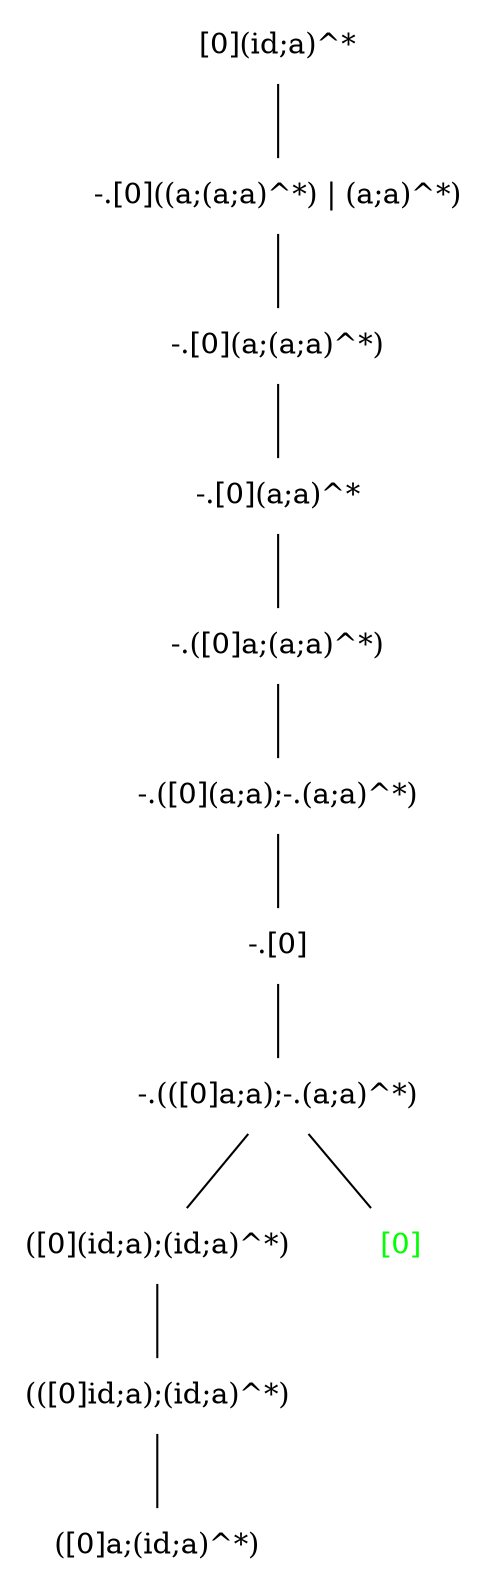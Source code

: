 graph {
node[shape="plaintext"]
N0x7fdc50804178[label="[0](id;a)^*"];
N0x7fdc508041e8[label="-.[0]((a;(a;a)^*) | (a;a)^*)"];
N0x7fdc50804338[label="-.[0](a;(a;a)^*)"];
N0x7fdc508043a8[label="-.[0](a;a)^*"];
N0x7fdc50804568[label="-.([0]a;(a;a)^*)"];
N0x7fdc50804798[label="-.([0](a;a);-.(a;a)^*)"];
N0x7fdc50804808[label="-.[0]"];
N0x7fdc50804a38[label="-.(([0]a;a);-.(a;a)^*)"];
N0x7fdc50804c68[label="([0](id;a);(id;a)^*)"];
N0x7fdc50804f08[label="(([0]id;a);(id;a)^*)"];
N0x7fdc50805058[label="([0]a;(id;a)^*)"];
N0x7fdc50804f08 -- N0x7fdc50805058;
N0x7fdc50804c68 -- N0x7fdc50804f08;
N0x7fdc50804a38 -- N0x7fdc50804c68;
N0x7fdc50804cd8[label="[0]", fontcolor=green];
N0x7fdc50804a38 -- N0x7fdc50804cd8;
N0x7fdc50804808 -- N0x7fdc50804a38;
N0x7fdc50804798 -- N0x7fdc50804808;
N0x7fdc50804568 -- N0x7fdc50804798;
N0x7fdc508043a8 -- N0x7fdc50804568;
N0x7fdc50804338 -- N0x7fdc508043a8;
N0x7fdc508041e8 -- N0x7fdc50804338;
N0x7fdc50804178 -- N0x7fdc508041e8;
}
